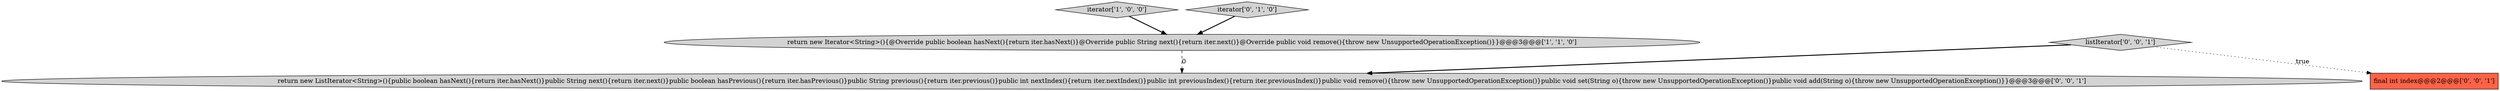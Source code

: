 digraph {
0 [style = filled, label = "iterator['1', '0', '0']", fillcolor = lightgray, shape = diamond image = "AAA0AAABBB1BBB"];
1 [style = filled, label = "return new Iterator<String>(){@Override public boolean hasNext(){return iter.hasNext()}@Override public String next(){return iter.next()}@Override public void remove(){throw new UnsupportedOperationException()}}@@@3@@@['1', '1', '0']", fillcolor = lightgray, shape = ellipse image = "AAA0AAABBB1BBB"];
2 [style = filled, label = "iterator['0', '1', '0']", fillcolor = lightgray, shape = diamond image = "AAA0AAABBB2BBB"];
4 [style = filled, label = "final int index@@@2@@@['0', '0', '1']", fillcolor = tomato, shape = box image = "AAA0AAABBB3BBB"];
3 [style = filled, label = "listIterator['0', '0', '1']", fillcolor = lightgray, shape = diamond image = "AAA0AAABBB3BBB"];
5 [style = filled, label = "return new ListIterator<String>(){public boolean hasNext(){return iter.hasNext()}public String next(){return iter.next()}public boolean hasPrevious(){return iter.hasPrevious()}public String previous(){return iter.previous()}public int nextIndex(){return iter.nextIndex()}public int previousIndex(){return iter.previousIndex()}public void remove(){throw new UnsupportedOperationException()}public void set(String o){throw new UnsupportedOperationException()}public void add(String o){throw new UnsupportedOperationException()}}@@@3@@@['0', '0', '1']", fillcolor = lightgray, shape = ellipse image = "AAA0AAABBB3BBB"];
0->1 [style = bold, label=""];
1->5 [style = dashed, label="0"];
3->4 [style = dotted, label="true"];
2->1 [style = bold, label=""];
3->5 [style = bold, label=""];
}
